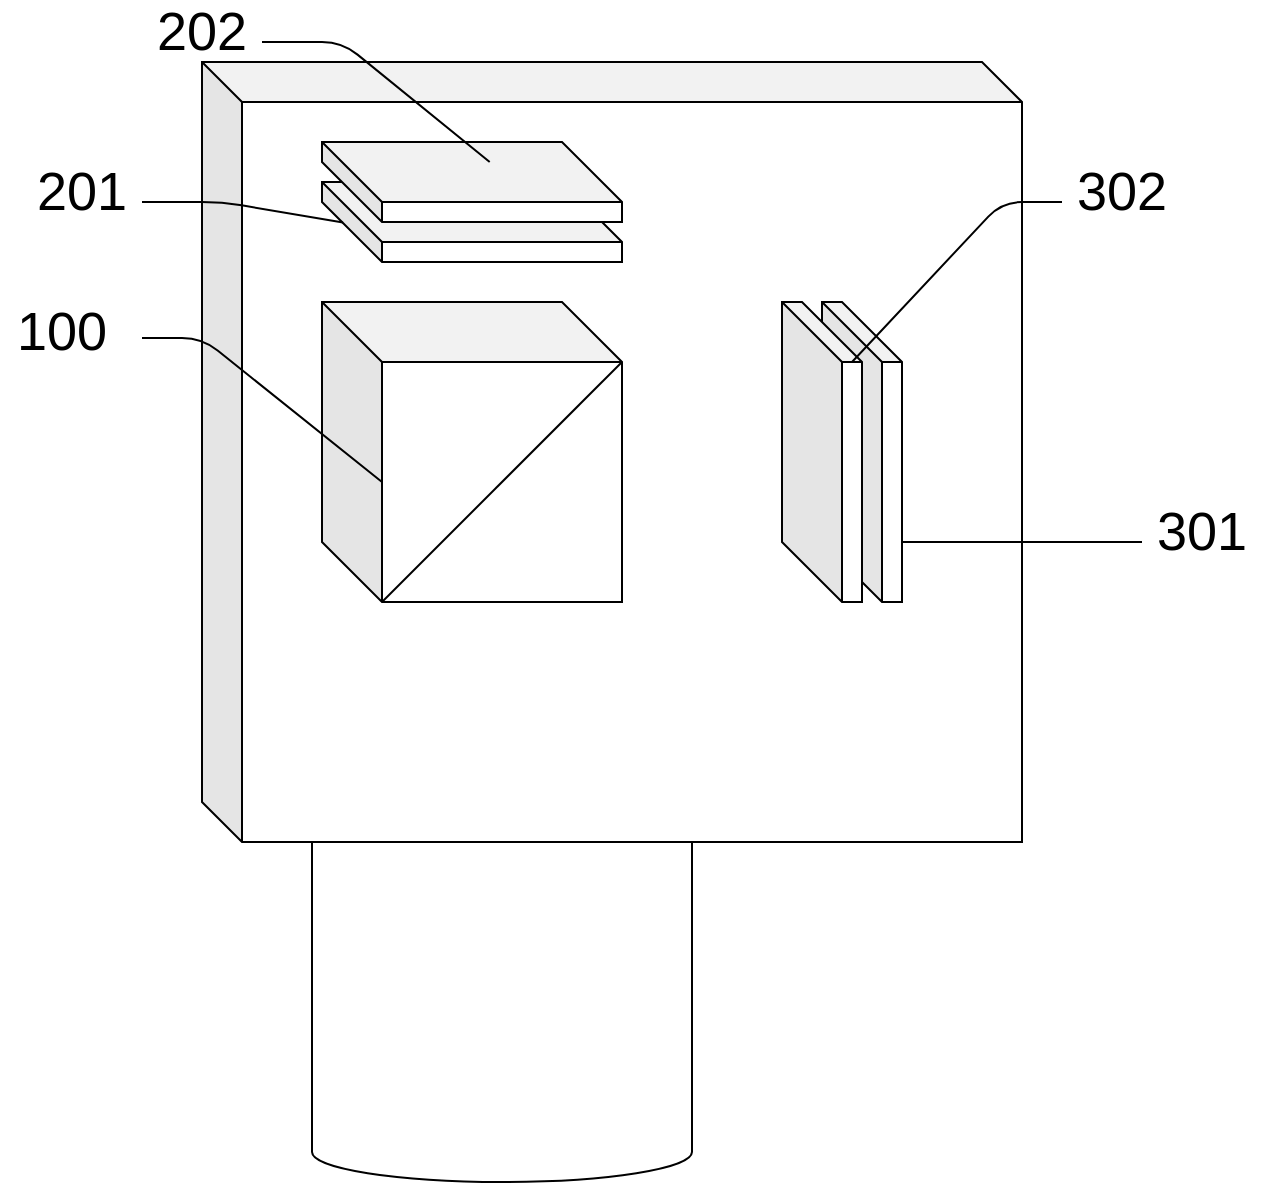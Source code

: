 <mxfile version="14.0.1" type="github">
  <diagram id="lO68lMlRsEt-1n6OrIaJ" name="Page-1">
    <mxGraphModel dx="1237" dy="663" grid="1" gridSize="10" guides="1" tooltips="1" connect="1" arrows="1" fold="1" page="1" pageScale="1" pageWidth="827" pageHeight="1169" math="0" shadow="0">
      <root>
        <mxCell id="0" />
        <mxCell id="1" parent="0" />
        <mxCell id="E2h6ZaEx5z4D005rZsQn-18" value="" style="shape=cylinder3;whiteSpace=wrap;html=1;boundedLbl=1;backgroundOutline=1;size=15;" vertex="1" parent="1">
          <mxGeometry x="225" y="410" width="190" height="200" as="geometry" />
        </mxCell>
        <mxCell id="E2h6ZaEx5z4D005rZsQn-10" value="" style="shape=cube;whiteSpace=wrap;html=1;boundedLbl=1;backgroundOutline=1;darkOpacity=0.05;darkOpacity2=0.1;size=20;" vertex="1" parent="1">
          <mxGeometry x="170" y="50" width="410" height="390" as="geometry" />
        </mxCell>
        <mxCell id="gD0wkGwcgPkHiNoq_Jhs-12" value="100" style="rounded=0;whiteSpace=wrap;html=1;fontSize=27;opacity=0;" parent="1" vertex="1">
          <mxGeometry x="70" y="170" width="60" height="30" as="geometry" />
        </mxCell>
        <mxCell id="gD0wkGwcgPkHiNoq_Jhs-14" value="" style="endArrow=none;html=1;fontSize=22;exitX=1;exitY=0.75;exitDx=0;exitDy=0;" parent="1" edge="1">
          <mxGeometry width="50" height="50" relative="1" as="geometry">
            <mxPoint x="520.0" y="290" as="sourcePoint" />
            <mxPoint x="640" y="290" as="targetPoint" />
          </mxGeometry>
        </mxCell>
        <mxCell id="gD0wkGwcgPkHiNoq_Jhs-15" value="301" style="rounded=0;whiteSpace=wrap;html=1;fontSize=27;opacity=0;" parent="1" vertex="1">
          <mxGeometry x="640" y="270" width="60" height="30" as="geometry" />
        </mxCell>
        <mxCell id="gD0wkGwcgPkHiNoq_Jhs-18" value="302" style="rounded=0;whiteSpace=wrap;html=1;fontSize=27;opacity=0;" parent="1" vertex="1">
          <mxGeometry x="600" y="100" width="60" height="30" as="geometry" />
        </mxCell>
        <mxCell id="gD0wkGwcgPkHiNoq_Jhs-21" value="201" style="rounded=0;whiteSpace=wrap;html=1;fontSize=27;opacity=0;" parent="1" vertex="1">
          <mxGeometry x="80" y="100" width="60" height="30" as="geometry" />
        </mxCell>
        <mxCell id="gD0wkGwcgPkHiNoq_Jhs-22" value="202" style="rounded=0;whiteSpace=wrap;html=1;fontSize=27;opacity=0;" parent="1" vertex="1">
          <mxGeometry x="140" y="20" width="60" height="30" as="geometry" />
        </mxCell>
        <mxCell id="E2h6ZaEx5z4D005rZsQn-11" value="" style="shape=cube;whiteSpace=wrap;html=1;boundedLbl=1;backgroundOutline=1;darkOpacity=0.05;darkOpacity2=0.1;size=30;" vertex="1" parent="1">
          <mxGeometry x="480" y="170" width="40" height="150" as="geometry" />
        </mxCell>
        <mxCell id="E2h6ZaEx5z4D005rZsQn-12" value="" style="shape=cube;whiteSpace=wrap;html=1;boundedLbl=1;backgroundOutline=1;darkOpacity=0.05;darkOpacity2=0.1;size=30;" vertex="1" parent="1">
          <mxGeometry x="460" y="170" width="40" height="150" as="geometry" />
        </mxCell>
        <mxCell id="gD0wkGwcgPkHiNoq_Jhs-16" value="" style="endArrow=none;html=1;fontSize=22;exitX=0.5;exitY=0;exitDx=0;exitDy=0;" parent="1" edge="1">
          <mxGeometry width="50" height="50" relative="1" as="geometry">
            <mxPoint x="495.0" y="200" as="sourcePoint" />
            <mxPoint x="600" y="120" as="targetPoint" />
            <Array as="points">
              <mxPoint x="570" y="120" />
            </Array>
          </mxGeometry>
        </mxCell>
        <mxCell id="E2h6ZaEx5z4D005rZsQn-13" value="" style="shape=cube;whiteSpace=wrap;html=1;boundedLbl=1;backgroundOutline=1;darkOpacity=0.05;darkOpacity2=0.1;size=30;rotation=0;" vertex="1" parent="1">
          <mxGeometry x="230" y="110" width="150" height="40" as="geometry" />
        </mxCell>
        <mxCell id="gD0wkGwcgPkHiNoq_Jhs-20" value="" style="endArrow=none;html=1;fontSize=22;entryX=0.07;entryY=0.507;entryDx=0;entryDy=0;entryPerimeter=0;" parent="1" target="E2h6ZaEx5z4D005rZsQn-13" edge="1">
          <mxGeometry width="50" height="50" relative="1" as="geometry">
            <mxPoint x="140" y="120" as="sourcePoint" />
            <mxPoint x="260" y="125" as="targetPoint" />
            <Array as="points">
              <mxPoint x="180" y="120" />
            </Array>
          </mxGeometry>
        </mxCell>
        <mxCell id="E2h6ZaEx5z4D005rZsQn-14" value="" style="shape=cube;whiteSpace=wrap;html=1;boundedLbl=1;backgroundOutline=1;darkOpacity=0.05;darkOpacity2=0.1;size=30;rotation=0;" vertex="1" parent="1">
          <mxGeometry x="230" y="90" width="150" height="40" as="geometry" />
        </mxCell>
        <mxCell id="gD0wkGwcgPkHiNoq_Jhs-19" value="" style="endArrow=none;html=1;fontSize=22;" parent="1" edge="1">
          <mxGeometry width="50" height="50" relative="1" as="geometry">
            <mxPoint x="313.846" y="100" as="sourcePoint" />
            <mxPoint x="200" y="40" as="targetPoint" />
            <Array as="points">
              <mxPoint x="240" y="40" />
            </Array>
          </mxGeometry>
        </mxCell>
        <mxCell id="E2h6ZaEx5z4D005rZsQn-19" value="" style="shape=cube;whiteSpace=wrap;html=1;boundedLbl=1;backgroundOutline=1;darkOpacity=0.05;darkOpacity2=0.1;size=30;" vertex="1" parent="1">
          <mxGeometry x="230" y="170" width="150" height="150" as="geometry" />
        </mxCell>
        <mxCell id="gD0wkGwcgPkHiNoq_Jhs-9" value="" style="endArrow=none;html=1;entryX=0;entryY=0.5;entryDx=0;entryDy=0;" parent="1" edge="1">
          <mxGeometry width="50" height="50" relative="1" as="geometry">
            <mxPoint x="140" y="188" as="sourcePoint" />
            <mxPoint x="260" y="260" as="targetPoint" />
            <Array as="points">
              <mxPoint x="170" y="188" />
            </Array>
          </mxGeometry>
        </mxCell>
        <mxCell id="E2h6ZaEx5z4D005rZsQn-20" value="" style="endArrow=none;html=1;entryX=0;entryY=0;entryDx=150;entryDy=30;entryPerimeter=0;exitX=0;exitY=0;exitDx=30;exitDy=150;exitPerimeter=0;" edge="1" parent="1" source="E2h6ZaEx5z4D005rZsQn-19" target="E2h6ZaEx5z4D005rZsQn-19">
          <mxGeometry width="50" height="50" relative="1" as="geometry">
            <mxPoint x="90" y="320" as="sourcePoint" />
            <mxPoint x="140" y="270" as="targetPoint" />
          </mxGeometry>
        </mxCell>
      </root>
    </mxGraphModel>
  </diagram>
</mxfile>
